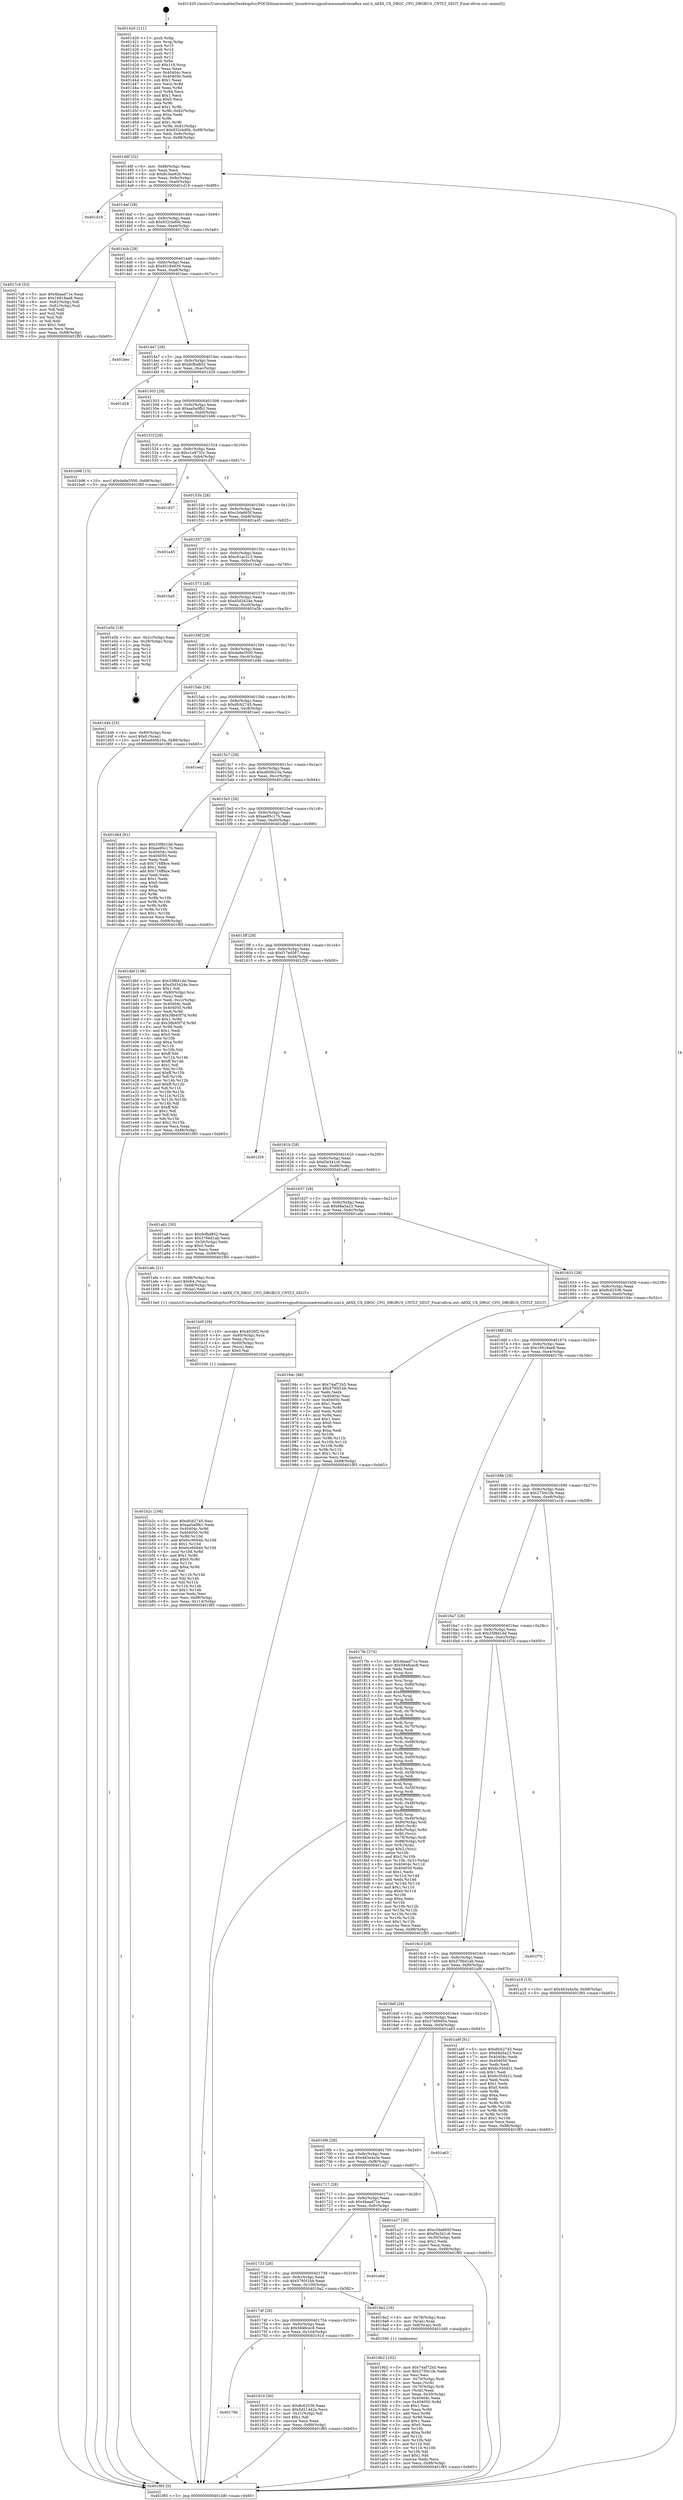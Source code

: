 digraph "0x401420" {
  label = "0x401420 (/mnt/c/Users/mathe/Desktop/tcc/POCII/binaries/extr_linuxdriversgpudrmmsmadrenoa6xx.xml.h_A6XX_CX_DBGC_CFG_DBGBUS_CNTLT_SEGT_Final-ollvm.out::main(0))"
  labelloc = "t"
  node[shape=record]

  Entry [label="",width=0.3,height=0.3,shape=circle,fillcolor=black,style=filled]
  "0x40148f" [label="{
     0x40148f [32]\l
     | [instrs]\l
     &nbsp;&nbsp;0x40148f \<+6\>: mov -0x88(%rbp),%eax\l
     &nbsp;&nbsp;0x401495 \<+2\>: mov %eax,%ecx\l
     &nbsp;&nbsp;0x401497 \<+6\>: sub $0x8c3ae92b,%ecx\l
     &nbsp;&nbsp;0x40149d \<+6\>: mov %eax,-0x9c(%rbp)\l
     &nbsp;&nbsp;0x4014a3 \<+6\>: mov %ecx,-0xa0(%rbp)\l
     &nbsp;&nbsp;0x4014a9 \<+6\>: je 0000000000401d19 \<main+0x8f9\>\l
  }"]
  "0x401d19" [label="{
     0x401d19\l
  }", style=dashed]
  "0x4014af" [label="{
     0x4014af [28]\l
     | [instrs]\l
     &nbsp;&nbsp;0x4014af \<+5\>: jmp 00000000004014b4 \<main+0x94\>\l
     &nbsp;&nbsp;0x4014b4 \<+6\>: mov -0x9c(%rbp),%eax\l
     &nbsp;&nbsp;0x4014ba \<+5\>: sub $0x932cbd0b,%eax\l
     &nbsp;&nbsp;0x4014bf \<+6\>: mov %eax,-0xa4(%rbp)\l
     &nbsp;&nbsp;0x4014c5 \<+6\>: je 00000000004017c9 \<main+0x3a9\>\l
  }"]
  Exit [label="",width=0.3,height=0.3,shape=circle,fillcolor=black,style=filled,peripheries=2]
  "0x4017c9" [label="{
     0x4017c9 [53]\l
     | [instrs]\l
     &nbsp;&nbsp;0x4017c9 \<+5\>: mov $0x4baad71e,%eax\l
     &nbsp;&nbsp;0x4017ce \<+5\>: mov $0x16918ae8,%ecx\l
     &nbsp;&nbsp;0x4017d3 \<+6\>: mov -0x82(%rbp),%dl\l
     &nbsp;&nbsp;0x4017d9 \<+7\>: mov -0x81(%rbp),%sil\l
     &nbsp;&nbsp;0x4017e0 \<+3\>: mov %dl,%dil\l
     &nbsp;&nbsp;0x4017e3 \<+3\>: and %sil,%dil\l
     &nbsp;&nbsp;0x4017e6 \<+3\>: xor %sil,%dl\l
     &nbsp;&nbsp;0x4017e9 \<+3\>: or %dl,%dil\l
     &nbsp;&nbsp;0x4017ec \<+4\>: test $0x1,%dil\l
     &nbsp;&nbsp;0x4017f0 \<+3\>: cmovne %ecx,%eax\l
     &nbsp;&nbsp;0x4017f3 \<+6\>: mov %eax,-0x88(%rbp)\l
     &nbsp;&nbsp;0x4017f9 \<+5\>: jmp 0000000000401f85 \<main+0xb65\>\l
  }"]
  "0x4014cb" [label="{
     0x4014cb [28]\l
     | [instrs]\l
     &nbsp;&nbsp;0x4014cb \<+5\>: jmp 00000000004014d0 \<main+0xb0\>\l
     &nbsp;&nbsp;0x4014d0 \<+6\>: mov -0x9c(%rbp),%eax\l
     &nbsp;&nbsp;0x4014d6 \<+5\>: sub $0x95184639,%eax\l
     &nbsp;&nbsp;0x4014db \<+6\>: mov %eax,-0xa8(%rbp)\l
     &nbsp;&nbsp;0x4014e1 \<+6\>: je 0000000000401bec \<main+0x7cc\>\l
  }"]
  "0x401f85" [label="{
     0x401f85 [5]\l
     | [instrs]\l
     &nbsp;&nbsp;0x401f85 \<+5\>: jmp 000000000040148f \<main+0x6f\>\l
  }"]
  "0x401420" [label="{
     0x401420 [111]\l
     | [instrs]\l
     &nbsp;&nbsp;0x401420 \<+1\>: push %rbp\l
     &nbsp;&nbsp;0x401421 \<+3\>: mov %rsp,%rbp\l
     &nbsp;&nbsp;0x401424 \<+2\>: push %r15\l
     &nbsp;&nbsp;0x401426 \<+2\>: push %r14\l
     &nbsp;&nbsp;0x401428 \<+2\>: push %r13\l
     &nbsp;&nbsp;0x40142a \<+2\>: push %r12\l
     &nbsp;&nbsp;0x40142c \<+1\>: push %rbx\l
     &nbsp;&nbsp;0x40142d \<+7\>: sub $0x118,%rsp\l
     &nbsp;&nbsp;0x401434 \<+2\>: xor %eax,%eax\l
     &nbsp;&nbsp;0x401436 \<+7\>: mov 0x40404c,%ecx\l
     &nbsp;&nbsp;0x40143d \<+7\>: mov 0x404050,%edx\l
     &nbsp;&nbsp;0x401444 \<+3\>: sub $0x1,%eax\l
     &nbsp;&nbsp;0x401447 \<+3\>: mov %ecx,%r8d\l
     &nbsp;&nbsp;0x40144a \<+3\>: add %eax,%r8d\l
     &nbsp;&nbsp;0x40144d \<+4\>: imul %r8d,%ecx\l
     &nbsp;&nbsp;0x401451 \<+3\>: and $0x1,%ecx\l
     &nbsp;&nbsp;0x401454 \<+3\>: cmp $0x0,%ecx\l
     &nbsp;&nbsp;0x401457 \<+4\>: sete %r9b\l
     &nbsp;&nbsp;0x40145b \<+4\>: and $0x1,%r9b\l
     &nbsp;&nbsp;0x40145f \<+7\>: mov %r9b,-0x82(%rbp)\l
     &nbsp;&nbsp;0x401466 \<+3\>: cmp $0xa,%edx\l
     &nbsp;&nbsp;0x401469 \<+4\>: setl %r9b\l
     &nbsp;&nbsp;0x40146d \<+4\>: and $0x1,%r9b\l
     &nbsp;&nbsp;0x401471 \<+7\>: mov %r9b,-0x81(%rbp)\l
     &nbsp;&nbsp;0x401478 \<+10\>: movl $0x932cbd0b,-0x88(%rbp)\l
     &nbsp;&nbsp;0x401482 \<+6\>: mov %edi,-0x8c(%rbp)\l
     &nbsp;&nbsp;0x401488 \<+7\>: mov %rsi,-0x98(%rbp)\l
  }"]
  "0x401b2c" [label="{
     0x401b2c [106]\l
     | [instrs]\l
     &nbsp;&nbsp;0x401b2c \<+5\>: mov $0xdfcb2745,%esi\l
     &nbsp;&nbsp;0x401b31 \<+5\>: mov $0xaa5a0fb1,%edx\l
     &nbsp;&nbsp;0x401b36 \<+8\>: mov 0x40404c,%r8d\l
     &nbsp;&nbsp;0x401b3e \<+8\>: mov 0x404050,%r9d\l
     &nbsp;&nbsp;0x401b46 \<+3\>: mov %r8d,%r10d\l
     &nbsp;&nbsp;0x401b49 \<+7\>: add $0x6cc6004b,%r10d\l
     &nbsp;&nbsp;0x401b50 \<+4\>: sub $0x1,%r10d\l
     &nbsp;&nbsp;0x401b54 \<+7\>: sub $0x6cc6004b,%r10d\l
     &nbsp;&nbsp;0x401b5b \<+4\>: imul %r10d,%r8d\l
     &nbsp;&nbsp;0x401b5f \<+4\>: and $0x1,%r8d\l
     &nbsp;&nbsp;0x401b63 \<+4\>: cmp $0x0,%r8d\l
     &nbsp;&nbsp;0x401b67 \<+4\>: sete %r11b\l
     &nbsp;&nbsp;0x401b6b \<+4\>: cmp $0xa,%r9d\l
     &nbsp;&nbsp;0x401b6f \<+3\>: setl %bl\l
     &nbsp;&nbsp;0x401b72 \<+3\>: mov %r11b,%r14b\l
     &nbsp;&nbsp;0x401b75 \<+3\>: and %bl,%r14b\l
     &nbsp;&nbsp;0x401b78 \<+3\>: xor %bl,%r11b\l
     &nbsp;&nbsp;0x401b7b \<+3\>: or %r11b,%r14b\l
     &nbsp;&nbsp;0x401b7e \<+4\>: test $0x1,%r14b\l
     &nbsp;&nbsp;0x401b82 \<+3\>: cmovne %edx,%esi\l
     &nbsp;&nbsp;0x401b85 \<+6\>: mov %esi,-0x88(%rbp)\l
     &nbsp;&nbsp;0x401b8b \<+6\>: mov %eax,-0x114(%rbp)\l
     &nbsp;&nbsp;0x401b91 \<+5\>: jmp 0000000000401f85 \<main+0xb65\>\l
  }"]
  "0x401bec" [label="{
     0x401bec\l
  }", style=dashed]
  "0x4014e7" [label="{
     0x4014e7 [28]\l
     | [instrs]\l
     &nbsp;&nbsp;0x4014e7 \<+5\>: jmp 00000000004014ec \<main+0xcc\>\l
     &nbsp;&nbsp;0x4014ec \<+6\>: mov -0x9c(%rbp),%eax\l
     &nbsp;&nbsp;0x4014f2 \<+5\>: sub $0x9cfbd852,%eax\l
     &nbsp;&nbsp;0x4014f7 \<+6\>: mov %eax,-0xac(%rbp)\l
     &nbsp;&nbsp;0x4014fd \<+6\>: je 0000000000401d28 \<main+0x908\>\l
  }"]
  "0x401b0f" [label="{
     0x401b0f [29]\l
     | [instrs]\l
     &nbsp;&nbsp;0x401b0f \<+10\>: movabs $0x4020f2,%rdi\l
     &nbsp;&nbsp;0x401b19 \<+4\>: mov -0x60(%rbp),%rcx\l
     &nbsp;&nbsp;0x401b1d \<+2\>: mov %eax,(%rcx)\l
     &nbsp;&nbsp;0x401b1f \<+4\>: mov -0x60(%rbp),%rcx\l
     &nbsp;&nbsp;0x401b23 \<+2\>: mov (%rcx),%esi\l
     &nbsp;&nbsp;0x401b25 \<+2\>: mov $0x0,%al\l
     &nbsp;&nbsp;0x401b27 \<+5\>: call 0000000000401030 \<printf@plt\>\l
     | [calls]\l
     &nbsp;&nbsp;0x401030 \{1\} (unknown)\l
  }"]
  "0x401d28" [label="{
     0x401d28\l
  }", style=dashed]
  "0x401503" [label="{
     0x401503 [28]\l
     | [instrs]\l
     &nbsp;&nbsp;0x401503 \<+5\>: jmp 0000000000401508 \<main+0xe8\>\l
     &nbsp;&nbsp;0x401508 \<+6\>: mov -0x9c(%rbp),%eax\l
     &nbsp;&nbsp;0x40150e \<+5\>: sub $0xaa5a0fb1,%eax\l
     &nbsp;&nbsp;0x401513 \<+6\>: mov %eax,-0xb0(%rbp)\l
     &nbsp;&nbsp;0x401519 \<+6\>: je 0000000000401b96 \<main+0x776\>\l
  }"]
  "0x4019b2" [label="{
     0x4019b2 [102]\l
     | [instrs]\l
     &nbsp;&nbsp;0x4019b2 \<+5\>: mov $0x74af72b5,%ecx\l
     &nbsp;&nbsp;0x4019b7 \<+5\>: mov $0x2730c1fe,%edx\l
     &nbsp;&nbsp;0x4019bc \<+2\>: xor %esi,%esi\l
     &nbsp;&nbsp;0x4019be \<+4\>: mov -0x70(%rbp),%rdi\l
     &nbsp;&nbsp;0x4019c2 \<+2\>: mov %eax,(%rdi)\l
     &nbsp;&nbsp;0x4019c4 \<+4\>: mov -0x70(%rbp),%rdi\l
     &nbsp;&nbsp;0x4019c8 \<+2\>: mov (%rdi),%eax\l
     &nbsp;&nbsp;0x4019ca \<+3\>: mov %eax,-0x30(%rbp)\l
     &nbsp;&nbsp;0x4019cd \<+7\>: mov 0x40404c,%eax\l
     &nbsp;&nbsp;0x4019d4 \<+8\>: mov 0x404050,%r8d\l
     &nbsp;&nbsp;0x4019dc \<+3\>: sub $0x1,%esi\l
     &nbsp;&nbsp;0x4019df \<+3\>: mov %eax,%r9d\l
     &nbsp;&nbsp;0x4019e2 \<+3\>: add %esi,%r9d\l
     &nbsp;&nbsp;0x4019e5 \<+4\>: imul %r9d,%eax\l
     &nbsp;&nbsp;0x4019e9 \<+3\>: and $0x1,%eax\l
     &nbsp;&nbsp;0x4019ec \<+3\>: cmp $0x0,%eax\l
     &nbsp;&nbsp;0x4019ef \<+4\>: sete %r10b\l
     &nbsp;&nbsp;0x4019f3 \<+4\>: cmp $0xa,%r8d\l
     &nbsp;&nbsp;0x4019f7 \<+4\>: setl %r11b\l
     &nbsp;&nbsp;0x4019fb \<+3\>: mov %r10b,%bl\l
     &nbsp;&nbsp;0x4019fe \<+3\>: and %r11b,%bl\l
     &nbsp;&nbsp;0x401a01 \<+3\>: xor %r11b,%r10b\l
     &nbsp;&nbsp;0x401a04 \<+3\>: or %r10b,%bl\l
     &nbsp;&nbsp;0x401a07 \<+3\>: test $0x1,%bl\l
     &nbsp;&nbsp;0x401a0a \<+3\>: cmovne %edx,%ecx\l
     &nbsp;&nbsp;0x401a0d \<+6\>: mov %ecx,-0x88(%rbp)\l
     &nbsp;&nbsp;0x401a13 \<+5\>: jmp 0000000000401f85 \<main+0xb65\>\l
  }"]
  "0x401b96" [label="{
     0x401b96 [15]\l
     | [instrs]\l
     &nbsp;&nbsp;0x401b96 \<+10\>: movl $0xda9a5500,-0x88(%rbp)\l
     &nbsp;&nbsp;0x401ba0 \<+5\>: jmp 0000000000401f85 \<main+0xb65\>\l
  }"]
  "0x40151f" [label="{
     0x40151f [28]\l
     | [instrs]\l
     &nbsp;&nbsp;0x40151f \<+5\>: jmp 0000000000401524 \<main+0x104\>\l
     &nbsp;&nbsp;0x401524 \<+6\>: mov -0x9c(%rbp),%eax\l
     &nbsp;&nbsp;0x40152a \<+5\>: sub $0xc1a8732c,%eax\l
     &nbsp;&nbsp;0x40152f \<+6\>: mov %eax,-0xb4(%rbp)\l
     &nbsp;&nbsp;0x401535 \<+6\>: je 0000000000401d37 \<main+0x917\>\l
  }"]
  "0x40176b" [label="{
     0x40176b\l
  }", style=dashed]
  "0x401d37" [label="{
     0x401d37\l
  }", style=dashed]
  "0x40153b" [label="{
     0x40153b [28]\l
     | [instrs]\l
     &nbsp;&nbsp;0x40153b \<+5\>: jmp 0000000000401540 \<main+0x120\>\l
     &nbsp;&nbsp;0x401540 \<+6\>: mov -0x9c(%rbp),%eax\l
     &nbsp;&nbsp;0x401546 \<+5\>: sub $0xc5da665f,%eax\l
     &nbsp;&nbsp;0x40154b \<+6\>: mov %eax,-0xb8(%rbp)\l
     &nbsp;&nbsp;0x401551 \<+6\>: je 0000000000401a45 \<main+0x625\>\l
  }"]
  "0x401910" [label="{
     0x401910 [30]\l
     | [instrs]\l
     &nbsp;&nbsp;0x401910 \<+5\>: mov $0x8c62536,%eax\l
     &nbsp;&nbsp;0x401915 \<+5\>: mov $0x5d21442a,%ecx\l
     &nbsp;&nbsp;0x40191a \<+3\>: mov -0x31(%rbp),%dl\l
     &nbsp;&nbsp;0x40191d \<+3\>: test $0x1,%dl\l
     &nbsp;&nbsp;0x401920 \<+3\>: cmovne %ecx,%eax\l
     &nbsp;&nbsp;0x401923 \<+6\>: mov %eax,-0x88(%rbp)\l
     &nbsp;&nbsp;0x401929 \<+5\>: jmp 0000000000401f85 \<main+0xb65\>\l
  }"]
  "0x401a45" [label="{
     0x401a45\l
  }", style=dashed]
  "0x401557" [label="{
     0x401557 [28]\l
     | [instrs]\l
     &nbsp;&nbsp;0x401557 \<+5\>: jmp 000000000040155c \<main+0x13c\>\l
     &nbsp;&nbsp;0x40155c \<+6\>: mov -0x9c(%rbp),%eax\l
     &nbsp;&nbsp;0x401562 \<+5\>: sub $0xc61ac313,%eax\l
     &nbsp;&nbsp;0x401567 \<+6\>: mov %eax,-0xbc(%rbp)\l
     &nbsp;&nbsp;0x40156d \<+6\>: je 0000000000401ba5 \<main+0x785\>\l
  }"]
  "0x40174f" [label="{
     0x40174f [28]\l
     | [instrs]\l
     &nbsp;&nbsp;0x40174f \<+5\>: jmp 0000000000401754 \<main+0x334\>\l
     &nbsp;&nbsp;0x401754 \<+6\>: mov -0x9c(%rbp),%eax\l
     &nbsp;&nbsp;0x40175a \<+5\>: sub $0x5848cec8,%eax\l
     &nbsp;&nbsp;0x40175f \<+6\>: mov %eax,-0x104(%rbp)\l
     &nbsp;&nbsp;0x401765 \<+6\>: je 0000000000401910 \<main+0x4f0\>\l
  }"]
  "0x401ba5" [label="{
     0x401ba5\l
  }", style=dashed]
  "0x401573" [label="{
     0x401573 [28]\l
     | [instrs]\l
     &nbsp;&nbsp;0x401573 \<+5\>: jmp 0000000000401578 \<main+0x158\>\l
     &nbsp;&nbsp;0x401578 \<+6\>: mov -0x9c(%rbp),%eax\l
     &nbsp;&nbsp;0x40157e \<+5\>: sub $0xd5d3424e,%eax\l
     &nbsp;&nbsp;0x401583 \<+6\>: mov %eax,-0xc0(%rbp)\l
     &nbsp;&nbsp;0x401589 \<+6\>: je 0000000000401e5b \<main+0xa3b\>\l
  }"]
  "0x4019a2" [label="{
     0x4019a2 [16]\l
     | [instrs]\l
     &nbsp;&nbsp;0x4019a2 \<+4\>: mov -0x78(%rbp),%rax\l
     &nbsp;&nbsp;0x4019a6 \<+3\>: mov (%rax),%rax\l
     &nbsp;&nbsp;0x4019a9 \<+4\>: mov 0x8(%rax),%rdi\l
     &nbsp;&nbsp;0x4019ad \<+5\>: call 0000000000401040 \<atoi@plt\>\l
     | [calls]\l
     &nbsp;&nbsp;0x401040 \{1\} (unknown)\l
  }"]
  "0x401e5b" [label="{
     0x401e5b [18]\l
     | [instrs]\l
     &nbsp;&nbsp;0x401e5b \<+3\>: mov -0x2c(%rbp),%eax\l
     &nbsp;&nbsp;0x401e5e \<+4\>: lea -0x28(%rbp),%rsp\l
     &nbsp;&nbsp;0x401e62 \<+1\>: pop %rbx\l
     &nbsp;&nbsp;0x401e63 \<+2\>: pop %r12\l
     &nbsp;&nbsp;0x401e65 \<+2\>: pop %r13\l
     &nbsp;&nbsp;0x401e67 \<+2\>: pop %r14\l
     &nbsp;&nbsp;0x401e69 \<+2\>: pop %r15\l
     &nbsp;&nbsp;0x401e6b \<+1\>: pop %rbp\l
     &nbsp;&nbsp;0x401e6c \<+1\>: ret\l
  }"]
  "0x40158f" [label="{
     0x40158f [28]\l
     | [instrs]\l
     &nbsp;&nbsp;0x40158f \<+5\>: jmp 0000000000401594 \<main+0x174\>\l
     &nbsp;&nbsp;0x401594 \<+6\>: mov -0x9c(%rbp),%eax\l
     &nbsp;&nbsp;0x40159a \<+5\>: sub $0xda9a5500,%eax\l
     &nbsp;&nbsp;0x40159f \<+6\>: mov %eax,-0xc4(%rbp)\l
     &nbsp;&nbsp;0x4015a5 \<+6\>: je 0000000000401d4b \<main+0x92b\>\l
  }"]
  "0x401733" [label="{
     0x401733 [28]\l
     | [instrs]\l
     &nbsp;&nbsp;0x401733 \<+5\>: jmp 0000000000401738 \<main+0x318\>\l
     &nbsp;&nbsp;0x401738 \<+6\>: mov -0x9c(%rbp),%eax\l
     &nbsp;&nbsp;0x40173e \<+5\>: sub $0x5795f1bb,%eax\l
     &nbsp;&nbsp;0x401743 \<+6\>: mov %eax,-0x100(%rbp)\l
     &nbsp;&nbsp;0x401749 \<+6\>: je 00000000004019a2 \<main+0x582\>\l
  }"]
  "0x401d4b" [label="{
     0x401d4b [25]\l
     | [instrs]\l
     &nbsp;&nbsp;0x401d4b \<+4\>: mov -0x80(%rbp),%rax\l
     &nbsp;&nbsp;0x401d4f \<+6\>: movl $0x0,(%rax)\l
     &nbsp;&nbsp;0x401d55 \<+10\>: movl $0xe600b10a,-0x88(%rbp)\l
     &nbsp;&nbsp;0x401d5f \<+5\>: jmp 0000000000401f85 \<main+0xb65\>\l
  }"]
  "0x4015ab" [label="{
     0x4015ab [28]\l
     | [instrs]\l
     &nbsp;&nbsp;0x4015ab \<+5\>: jmp 00000000004015b0 \<main+0x190\>\l
     &nbsp;&nbsp;0x4015b0 \<+6\>: mov -0x9c(%rbp),%eax\l
     &nbsp;&nbsp;0x4015b6 \<+5\>: sub $0xdfcb2745,%eax\l
     &nbsp;&nbsp;0x4015bb \<+6\>: mov %eax,-0xc8(%rbp)\l
     &nbsp;&nbsp;0x4015c1 \<+6\>: je 0000000000401ee2 \<main+0xac2\>\l
  }"]
  "0x401e6d" [label="{
     0x401e6d\l
  }", style=dashed]
  "0x401ee2" [label="{
     0x401ee2\l
  }", style=dashed]
  "0x4015c7" [label="{
     0x4015c7 [28]\l
     | [instrs]\l
     &nbsp;&nbsp;0x4015c7 \<+5\>: jmp 00000000004015cc \<main+0x1ac\>\l
     &nbsp;&nbsp;0x4015cc \<+6\>: mov -0x9c(%rbp),%eax\l
     &nbsp;&nbsp;0x4015d2 \<+5\>: sub $0xe600b10a,%eax\l
     &nbsp;&nbsp;0x4015d7 \<+6\>: mov %eax,-0xcc(%rbp)\l
     &nbsp;&nbsp;0x4015dd \<+6\>: je 0000000000401d64 \<main+0x944\>\l
  }"]
  "0x401717" [label="{
     0x401717 [28]\l
     | [instrs]\l
     &nbsp;&nbsp;0x401717 \<+5\>: jmp 000000000040171c \<main+0x2fc\>\l
     &nbsp;&nbsp;0x40171c \<+6\>: mov -0x9c(%rbp),%eax\l
     &nbsp;&nbsp;0x401722 \<+5\>: sub $0x4baad71e,%eax\l
     &nbsp;&nbsp;0x401727 \<+6\>: mov %eax,-0xfc(%rbp)\l
     &nbsp;&nbsp;0x40172d \<+6\>: je 0000000000401e6d \<main+0xa4d\>\l
  }"]
  "0x401d64" [label="{
     0x401d64 [91]\l
     | [instrs]\l
     &nbsp;&nbsp;0x401d64 \<+5\>: mov $0x33f8d1dd,%eax\l
     &nbsp;&nbsp;0x401d69 \<+5\>: mov $0xee95c17b,%ecx\l
     &nbsp;&nbsp;0x401d6e \<+7\>: mov 0x40404c,%edx\l
     &nbsp;&nbsp;0x401d75 \<+7\>: mov 0x404050,%esi\l
     &nbsp;&nbsp;0x401d7c \<+2\>: mov %edx,%edi\l
     &nbsp;&nbsp;0x401d7e \<+6\>: sub $0x716ff4ce,%edi\l
     &nbsp;&nbsp;0x401d84 \<+3\>: sub $0x1,%edi\l
     &nbsp;&nbsp;0x401d87 \<+6\>: add $0x716ff4ce,%edi\l
     &nbsp;&nbsp;0x401d8d \<+3\>: imul %edi,%edx\l
     &nbsp;&nbsp;0x401d90 \<+3\>: and $0x1,%edx\l
     &nbsp;&nbsp;0x401d93 \<+3\>: cmp $0x0,%edx\l
     &nbsp;&nbsp;0x401d96 \<+4\>: sete %r8b\l
     &nbsp;&nbsp;0x401d9a \<+3\>: cmp $0xa,%esi\l
     &nbsp;&nbsp;0x401d9d \<+4\>: setl %r9b\l
     &nbsp;&nbsp;0x401da1 \<+3\>: mov %r8b,%r10b\l
     &nbsp;&nbsp;0x401da4 \<+3\>: and %r9b,%r10b\l
     &nbsp;&nbsp;0x401da7 \<+3\>: xor %r9b,%r8b\l
     &nbsp;&nbsp;0x401daa \<+3\>: or %r8b,%r10b\l
     &nbsp;&nbsp;0x401dad \<+4\>: test $0x1,%r10b\l
     &nbsp;&nbsp;0x401db1 \<+3\>: cmovne %ecx,%eax\l
     &nbsp;&nbsp;0x401db4 \<+6\>: mov %eax,-0x88(%rbp)\l
     &nbsp;&nbsp;0x401dba \<+5\>: jmp 0000000000401f85 \<main+0xb65\>\l
  }"]
  "0x4015e3" [label="{
     0x4015e3 [28]\l
     | [instrs]\l
     &nbsp;&nbsp;0x4015e3 \<+5\>: jmp 00000000004015e8 \<main+0x1c8\>\l
     &nbsp;&nbsp;0x4015e8 \<+6\>: mov -0x9c(%rbp),%eax\l
     &nbsp;&nbsp;0x4015ee \<+5\>: sub $0xee95c17b,%eax\l
     &nbsp;&nbsp;0x4015f3 \<+6\>: mov %eax,-0xd0(%rbp)\l
     &nbsp;&nbsp;0x4015f9 \<+6\>: je 0000000000401dbf \<main+0x99f\>\l
  }"]
  "0x401a27" [label="{
     0x401a27 [30]\l
     | [instrs]\l
     &nbsp;&nbsp;0x401a27 \<+5\>: mov $0xc5da665f,%eax\l
     &nbsp;&nbsp;0x401a2c \<+5\>: mov $0xf3e341c6,%ecx\l
     &nbsp;&nbsp;0x401a31 \<+3\>: mov -0x30(%rbp),%edx\l
     &nbsp;&nbsp;0x401a34 \<+3\>: cmp $0x1,%edx\l
     &nbsp;&nbsp;0x401a37 \<+3\>: cmovl %ecx,%eax\l
     &nbsp;&nbsp;0x401a3a \<+6\>: mov %eax,-0x88(%rbp)\l
     &nbsp;&nbsp;0x401a40 \<+5\>: jmp 0000000000401f85 \<main+0xb65\>\l
  }"]
  "0x401dbf" [label="{
     0x401dbf [156]\l
     | [instrs]\l
     &nbsp;&nbsp;0x401dbf \<+5\>: mov $0x33f8d1dd,%eax\l
     &nbsp;&nbsp;0x401dc4 \<+5\>: mov $0xd5d3424e,%ecx\l
     &nbsp;&nbsp;0x401dc9 \<+2\>: mov $0x1,%dl\l
     &nbsp;&nbsp;0x401dcb \<+4\>: mov -0x80(%rbp),%rsi\l
     &nbsp;&nbsp;0x401dcf \<+2\>: mov (%rsi),%edi\l
     &nbsp;&nbsp;0x401dd1 \<+3\>: mov %edi,-0x2c(%rbp)\l
     &nbsp;&nbsp;0x401dd4 \<+7\>: mov 0x40404c,%edi\l
     &nbsp;&nbsp;0x401ddb \<+8\>: mov 0x404050,%r8d\l
     &nbsp;&nbsp;0x401de3 \<+3\>: mov %edi,%r9d\l
     &nbsp;&nbsp;0x401de6 \<+7\>: add $0x38b45f7d,%r9d\l
     &nbsp;&nbsp;0x401ded \<+4\>: sub $0x1,%r9d\l
     &nbsp;&nbsp;0x401df1 \<+7\>: sub $0x38b45f7d,%r9d\l
     &nbsp;&nbsp;0x401df8 \<+4\>: imul %r9d,%edi\l
     &nbsp;&nbsp;0x401dfc \<+3\>: and $0x1,%edi\l
     &nbsp;&nbsp;0x401dff \<+3\>: cmp $0x0,%edi\l
     &nbsp;&nbsp;0x401e02 \<+4\>: sete %r10b\l
     &nbsp;&nbsp;0x401e06 \<+4\>: cmp $0xa,%r8d\l
     &nbsp;&nbsp;0x401e0a \<+4\>: setl %r11b\l
     &nbsp;&nbsp;0x401e0e \<+3\>: mov %r10b,%bl\l
     &nbsp;&nbsp;0x401e11 \<+3\>: xor $0xff,%bl\l
     &nbsp;&nbsp;0x401e14 \<+3\>: mov %r11b,%r14b\l
     &nbsp;&nbsp;0x401e17 \<+4\>: xor $0xff,%r14b\l
     &nbsp;&nbsp;0x401e1b \<+3\>: xor $0x1,%dl\l
     &nbsp;&nbsp;0x401e1e \<+3\>: mov %bl,%r15b\l
     &nbsp;&nbsp;0x401e21 \<+4\>: and $0xff,%r15b\l
     &nbsp;&nbsp;0x401e25 \<+3\>: and %dl,%r10b\l
     &nbsp;&nbsp;0x401e28 \<+3\>: mov %r14b,%r12b\l
     &nbsp;&nbsp;0x401e2b \<+4\>: and $0xff,%r12b\l
     &nbsp;&nbsp;0x401e2f \<+3\>: and %dl,%r11b\l
     &nbsp;&nbsp;0x401e32 \<+3\>: or %r10b,%r15b\l
     &nbsp;&nbsp;0x401e35 \<+3\>: or %r11b,%r12b\l
     &nbsp;&nbsp;0x401e38 \<+3\>: xor %r12b,%r15b\l
     &nbsp;&nbsp;0x401e3b \<+3\>: or %r14b,%bl\l
     &nbsp;&nbsp;0x401e3e \<+3\>: xor $0xff,%bl\l
     &nbsp;&nbsp;0x401e41 \<+3\>: or $0x1,%dl\l
     &nbsp;&nbsp;0x401e44 \<+2\>: and %dl,%bl\l
     &nbsp;&nbsp;0x401e46 \<+3\>: or %bl,%r15b\l
     &nbsp;&nbsp;0x401e49 \<+4\>: test $0x1,%r15b\l
     &nbsp;&nbsp;0x401e4d \<+3\>: cmovne %ecx,%eax\l
     &nbsp;&nbsp;0x401e50 \<+6\>: mov %eax,-0x88(%rbp)\l
     &nbsp;&nbsp;0x401e56 \<+5\>: jmp 0000000000401f85 \<main+0xb65\>\l
  }"]
  "0x4015ff" [label="{
     0x4015ff [28]\l
     | [instrs]\l
     &nbsp;&nbsp;0x4015ff \<+5\>: jmp 0000000000401604 \<main+0x1e4\>\l
     &nbsp;&nbsp;0x401604 \<+6\>: mov -0x9c(%rbp),%eax\l
     &nbsp;&nbsp;0x40160a \<+5\>: sub $0xf17ed567,%eax\l
     &nbsp;&nbsp;0x40160f \<+6\>: mov %eax,-0xd4(%rbp)\l
     &nbsp;&nbsp;0x401615 \<+6\>: je 0000000000401f29 \<main+0xb09\>\l
  }"]
  "0x4016fb" [label="{
     0x4016fb [28]\l
     | [instrs]\l
     &nbsp;&nbsp;0x4016fb \<+5\>: jmp 0000000000401700 \<main+0x2e0\>\l
     &nbsp;&nbsp;0x401700 \<+6\>: mov -0x9c(%rbp),%eax\l
     &nbsp;&nbsp;0x401706 \<+5\>: sub $0x463a4a5e,%eax\l
     &nbsp;&nbsp;0x40170b \<+6\>: mov %eax,-0xf8(%rbp)\l
     &nbsp;&nbsp;0x401711 \<+6\>: je 0000000000401a27 \<main+0x607\>\l
  }"]
  "0x401f29" [label="{
     0x401f29\l
  }", style=dashed]
  "0x40161b" [label="{
     0x40161b [28]\l
     | [instrs]\l
     &nbsp;&nbsp;0x40161b \<+5\>: jmp 0000000000401620 \<main+0x200\>\l
     &nbsp;&nbsp;0x401620 \<+6\>: mov -0x9c(%rbp),%eax\l
     &nbsp;&nbsp;0x401626 \<+5\>: sub $0xf3e341c6,%eax\l
     &nbsp;&nbsp;0x40162b \<+6\>: mov %eax,-0xd8(%rbp)\l
     &nbsp;&nbsp;0x401631 \<+6\>: je 0000000000401a81 \<main+0x661\>\l
  }"]
  "0x401a63" [label="{
     0x401a63\l
  }", style=dashed]
  "0x401a81" [label="{
     0x401a81 [30]\l
     | [instrs]\l
     &nbsp;&nbsp;0x401a81 \<+5\>: mov $0x9cfbd852,%eax\l
     &nbsp;&nbsp;0x401a86 \<+5\>: mov $0x376bd1ab,%ecx\l
     &nbsp;&nbsp;0x401a8b \<+3\>: mov -0x30(%rbp),%edx\l
     &nbsp;&nbsp;0x401a8e \<+3\>: cmp $0x0,%edx\l
     &nbsp;&nbsp;0x401a91 \<+3\>: cmove %ecx,%eax\l
     &nbsp;&nbsp;0x401a94 \<+6\>: mov %eax,-0x88(%rbp)\l
     &nbsp;&nbsp;0x401a9a \<+5\>: jmp 0000000000401f85 \<main+0xb65\>\l
  }"]
  "0x401637" [label="{
     0x401637 [28]\l
     | [instrs]\l
     &nbsp;&nbsp;0x401637 \<+5\>: jmp 000000000040163c \<main+0x21c\>\l
     &nbsp;&nbsp;0x40163c \<+6\>: mov -0x9c(%rbp),%eax\l
     &nbsp;&nbsp;0x401642 \<+5\>: sub $0x68a5a23,%eax\l
     &nbsp;&nbsp;0x401647 \<+6\>: mov %eax,-0xdc(%rbp)\l
     &nbsp;&nbsp;0x40164d \<+6\>: je 0000000000401afa \<main+0x6da\>\l
  }"]
  "0x4016df" [label="{
     0x4016df [28]\l
     | [instrs]\l
     &nbsp;&nbsp;0x4016df \<+5\>: jmp 00000000004016e4 \<main+0x2c4\>\l
     &nbsp;&nbsp;0x4016e4 \<+6\>: mov -0x9c(%rbp),%eax\l
     &nbsp;&nbsp;0x4016ea \<+5\>: sub $0x37e6685e,%eax\l
     &nbsp;&nbsp;0x4016ef \<+6\>: mov %eax,-0xf4(%rbp)\l
     &nbsp;&nbsp;0x4016f5 \<+6\>: je 0000000000401a63 \<main+0x643\>\l
  }"]
  "0x401afa" [label="{
     0x401afa [21]\l
     | [instrs]\l
     &nbsp;&nbsp;0x401afa \<+4\>: mov -0x68(%rbp),%rax\l
     &nbsp;&nbsp;0x401afe \<+6\>: movl $0x64,(%rax)\l
     &nbsp;&nbsp;0x401b04 \<+4\>: mov -0x68(%rbp),%rax\l
     &nbsp;&nbsp;0x401b08 \<+2\>: mov (%rax),%edi\l
     &nbsp;&nbsp;0x401b0a \<+5\>: call 00000000004013e0 \<A6XX_CX_DBGC_CFG_DBGBUS_CNTLT_SEGT\>\l
     | [calls]\l
     &nbsp;&nbsp;0x4013e0 \{1\} (/mnt/c/Users/mathe/Desktop/tcc/POCII/binaries/extr_linuxdriversgpudrmmsmadrenoa6xx.xml.h_A6XX_CX_DBGC_CFG_DBGBUS_CNTLT_SEGT_Final-ollvm.out::A6XX_CX_DBGC_CFG_DBGBUS_CNTLT_SEGT)\l
  }"]
  "0x401653" [label="{
     0x401653 [28]\l
     | [instrs]\l
     &nbsp;&nbsp;0x401653 \<+5\>: jmp 0000000000401658 \<main+0x238\>\l
     &nbsp;&nbsp;0x401658 \<+6\>: mov -0x9c(%rbp),%eax\l
     &nbsp;&nbsp;0x40165e \<+5\>: sub $0x8c62536,%eax\l
     &nbsp;&nbsp;0x401663 \<+6\>: mov %eax,-0xe0(%rbp)\l
     &nbsp;&nbsp;0x401669 \<+6\>: je 000000000040194c \<main+0x52c\>\l
  }"]
  "0x401a9f" [label="{
     0x401a9f [91]\l
     | [instrs]\l
     &nbsp;&nbsp;0x401a9f \<+5\>: mov $0xdfcb2745,%eax\l
     &nbsp;&nbsp;0x401aa4 \<+5\>: mov $0x68a5a23,%ecx\l
     &nbsp;&nbsp;0x401aa9 \<+7\>: mov 0x40404c,%edx\l
     &nbsp;&nbsp;0x401ab0 \<+7\>: mov 0x404050,%esi\l
     &nbsp;&nbsp;0x401ab7 \<+2\>: mov %edx,%edi\l
     &nbsp;&nbsp;0x401ab9 \<+6\>: add $0x6c35d421,%edi\l
     &nbsp;&nbsp;0x401abf \<+3\>: sub $0x1,%edi\l
     &nbsp;&nbsp;0x401ac2 \<+6\>: sub $0x6c35d421,%edi\l
     &nbsp;&nbsp;0x401ac8 \<+3\>: imul %edi,%edx\l
     &nbsp;&nbsp;0x401acb \<+3\>: and $0x1,%edx\l
     &nbsp;&nbsp;0x401ace \<+3\>: cmp $0x0,%edx\l
     &nbsp;&nbsp;0x401ad1 \<+4\>: sete %r8b\l
     &nbsp;&nbsp;0x401ad5 \<+3\>: cmp $0xa,%esi\l
     &nbsp;&nbsp;0x401ad8 \<+4\>: setl %r9b\l
     &nbsp;&nbsp;0x401adc \<+3\>: mov %r8b,%r10b\l
     &nbsp;&nbsp;0x401adf \<+3\>: and %r9b,%r10b\l
     &nbsp;&nbsp;0x401ae2 \<+3\>: xor %r9b,%r8b\l
     &nbsp;&nbsp;0x401ae5 \<+3\>: or %r8b,%r10b\l
     &nbsp;&nbsp;0x401ae8 \<+4\>: test $0x1,%r10b\l
     &nbsp;&nbsp;0x401aec \<+3\>: cmovne %ecx,%eax\l
     &nbsp;&nbsp;0x401aef \<+6\>: mov %eax,-0x88(%rbp)\l
     &nbsp;&nbsp;0x401af5 \<+5\>: jmp 0000000000401f85 \<main+0xb65\>\l
  }"]
  "0x40194c" [label="{
     0x40194c [86]\l
     | [instrs]\l
     &nbsp;&nbsp;0x40194c \<+5\>: mov $0x74af72b5,%eax\l
     &nbsp;&nbsp;0x401951 \<+5\>: mov $0x5795f1bb,%ecx\l
     &nbsp;&nbsp;0x401956 \<+2\>: xor %edx,%edx\l
     &nbsp;&nbsp;0x401958 \<+7\>: mov 0x40404c,%esi\l
     &nbsp;&nbsp;0x40195f \<+7\>: mov 0x404050,%edi\l
     &nbsp;&nbsp;0x401966 \<+3\>: sub $0x1,%edx\l
     &nbsp;&nbsp;0x401969 \<+3\>: mov %esi,%r8d\l
     &nbsp;&nbsp;0x40196c \<+3\>: add %edx,%r8d\l
     &nbsp;&nbsp;0x40196f \<+4\>: imul %r8d,%esi\l
     &nbsp;&nbsp;0x401973 \<+3\>: and $0x1,%esi\l
     &nbsp;&nbsp;0x401976 \<+3\>: cmp $0x0,%esi\l
     &nbsp;&nbsp;0x401979 \<+4\>: sete %r9b\l
     &nbsp;&nbsp;0x40197d \<+3\>: cmp $0xa,%edi\l
     &nbsp;&nbsp;0x401980 \<+4\>: setl %r10b\l
     &nbsp;&nbsp;0x401984 \<+3\>: mov %r9b,%r11b\l
     &nbsp;&nbsp;0x401987 \<+3\>: and %r10b,%r11b\l
     &nbsp;&nbsp;0x40198a \<+3\>: xor %r10b,%r9b\l
     &nbsp;&nbsp;0x40198d \<+3\>: or %r9b,%r11b\l
     &nbsp;&nbsp;0x401990 \<+4\>: test $0x1,%r11b\l
     &nbsp;&nbsp;0x401994 \<+3\>: cmovne %ecx,%eax\l
     &nbsp;&nbsp;0x401997 \<+6\>: mov %eax,-0x88(%rbp)\l
     &nbsp;&nbsp;0x40199d \<+5\>: jmp 0000000000401f85 \<main+0xb65\>\l
  }"]
  "0x40166f" [label="{
     0x40166f [28]\l
     | [instrs]\l
     &nbsp;&nbsp;0x40166f \<+5\>: jmp 0000000000401674 \<main+0x254\>\l
     &nbsp;&nbsp;0x401674 \<+6\>: mov -0x9c(%rbp),%eax\l
     &nbsp;&nbsp;0x40167a \<+5\>: sub $0x16918ae8,%eax\l
     &nbsp;&nbsp;0x40167f \<+6\>: mov %eax,-0xe4(%rbp)\l
     &nbsp;&nbsp;0x401685 \<+6\>: je 00000000004017fe \<main+0x3de\>\l
  }"]
  "0x4016c3" [label="{
     0x4016c3 [28]\l
     | [instrs]\l
     &nbsp;&nbsp;0x4016c3 \<+5\>: jmp 00000000004016c8 \<main+0x2a8\>\l
     &nbsp;&nbsp;0x4016c8 \<+6\>: mov -0x9c(%rbp),%eax\l
     &nbsp;&nbsp;0x4016ce \<+5\>: sub $0x376bd1ab,%eax\l
     &nbsp;&nbsp;0x4016d3 \<+6\>: mov %eax,-0xf0(%rbp)\l
     &nbsp;&nbsp;0x4016d9 \<+6\>: je 0000000000401a9f \<main+0x67f\>\l
  }"]
  "0x4017fe" [label="{
     0x4017fe [274]\l
     | [instrs]\l
     &nbsp;&nbsp;0x4017fe \<+5\>: mov $0x4baad71e,%eax\l
     &nbsp;&nbsp;0x401803 \<+5\>: mov $0x5848cec8,%ecx\l
     &nbsp;&nbsp;0x401808 \<+2\>: xor %edx,%edx\l
     &nbsp;&nbsp;0x40180a \<+3\>: mov %rsp,%rsi\l
     &nbsp;&nbsp;0x40180d \<+4\>: add $0xfffffffffffffff0,%rsi\l
     &nbsp;&nbsp;0x401811 \<+3\>: mov %rsi,%rsp\l
     &nbsp;&nbsp;0x401814 \<+4\>: mov %rsi,-0x80(%rbp)\l
     &nbsp;&nbsp;0x401818 \<+3\>: mov %rsp,%rsi\l
     &nbsp;&nbsp;0x40181b \<+4\>: add $0xfffffffffffffff0,%rsi\l
     &nbsp;&nbsp;0x40181f \<+3\>: mov %rsi,%rsp\l
     &nbsp;&nbsp;0x401822 \<+3\>: mov %rsp,%rdi\l
     &nbsp;&nbsp;0x401825 \<+4\>: add $0xfffffffffffffff0,%rdi\l
     &nbsp;&nbsp;0x401829 \<+3\>: mov %rdi,%rsp\l
     &nbsp;&nbsp;0x40182c \<+4\>: mov %rdi,-0x78(%rbp)\l
     &nbsp;&nbsp;0x401830 \<+3\>: mov %rsp,%rdi\l
     &nbsp;&nbsp;0x401833 \<+4\>: add $0xfffffffffffffff0,%rdi\l
     &nbsp;&nbsp;0x401837 \<+3\>: mov %rdi,%rsp\l
     &nbsp;&nbsp;0x40183a \<+4\>: mov %rdi,-0x70(%rbp)\l
     &nbsp;&nbsp;0x40183e \<+3\>: mov %rsp,%rdi\l
     &nbsp;&nbsp;0x401841 \<+4\>: add $0xfffffffffffffff0,%rdi\l
     &nbsp;&nbsp;0x401845 \<+3\>: mov %rdi,%rsp\l
     &nbsp;&nbsp;0x401848 \<+4\>: mov %rdi,-0x68(%rbp)\l
     &nbsp;&nbsp;0x40184c \<+3\>: mov %rsp,%rdi\l
     &nbsp;&nbsp;0x40184f \<+4\>: add $0xfffffffffffffff0,%rdi\l
     &nbsp;&nbsp;0x401853 \<+3\>: mov %rdi,%rsp\l
     &nbsp;&nbsp;0x401856 \<+4\>: mov %rdi,-0x60(%rbp)\l
     &nbsp;&nbsp;0x40185a \<+3\>: mov %rsp,%rdi\l
     &nbsp;&nbsp;0x40185d \<+4\>: add $0xfffffffffffffff0,%rdi\l
     &nbsp;&nbsp;0x401861 \<+3\>: mov %rdi,%rsp\l
     &nbsp;&nbsp;0x401864 \<+4\>: mov %rdi,-0x58(%rbp)\l
     &nbsp;&nbsp;0x401868 \<+3\>: mov %rsp,%rdi\l
     &nbsp;&nbsp;0x40186b \<+4\>: add $0xfffffffffffffff0,%rdi\l
     &nbsp;&nbsp;0x40186f \<+3\>: mov %rdi,%rsp\l
     &nbsp;&nbsp;0x401872 \<+4\>: mov %rdi,-0x50(%rbp)\l
     &nbsp;&nbsp;0x401876 \<+3\>: mov %rsp,%rdi\l
     &nbsp;&nbsp;0x401879 \<+4\>: add $0xfffffffffffffff0,%rdi\l
     &nbsp;&nbsp;0x40187d \<+3\>: mov %rdi,%rsp\l
     &nbsp;&nbsp;0x401880 \<+4\>: mov %rdi,-0x48(%rbp)\l
     &nbsp;&nbsp;0x401884 \<+3\>: mov %rsp,%rdi\l
     &nbsp;&nbsp;0x401887 \<+4\>: add $0xfffffffffffffff0,%rdi\l
     &nbsp;&nbsp;0x40188b \<+3\>: mov %rdi,%rsp\l
     &nbsp;&nbsp;0x40188e \<+4\>: mov %rdi,-0x40(%rbp)\l
     &nbsp;&nbsp;0x401892 \<+4\>: mov -0x80(%rbp),%rdi\l
     &nbsp;&nbsp;0x401896 \<+6\>: movl $0x0,(%rdi)\l
     &nbsp;&nbsp;0x40189c \<+7\>: mov -0x8c(%rbp),%r8d\l
     &nbsp;&nbsp;0x4018a3 \<+3\>: mov %r8d,(%rsi)\l
     &nbsp;&nbsp;0x4018a6 \<+4\>: mov -0x78(%rbp),%rdi\l
     &nbsp;&nbsp;0x4018aa \<+7\>: mov -0x98(%rbp),%r9\l
     &nbsp;&nbsp;0x4018b1 \<+3\>: mov %r9,(%rdi)\l
     &nbsp;&nbsp;0x4018b4 \<+3\>: cmpl $0x2,(%rsi)\l
     &nbsp;&nbsp;0x4018b7 \<+4\>: setne %r10b\l
     &nbsp;&nbsp;0x4018bb \<+4\>: and $0x1,%r10b\l
     &nbsp;&nbsp;0x4018bf \<+4\>: mov %r10b,-0x31(%rbp)\l
     &nbsp;&nbsp;0x4018c3 \<+8\>: mov 0x40404c,%r11d\l
     &nbsp;&nbsp;0x4018cb \<+7\>: mov 0x404050,%ebx\l
     &nbsp;&nbsp;0x4018d2 \<+3\>: sub $0x1,%edx\l
     &nbsp;&nbsp;0x4018d5 \<+3\>: mov %r11d,%r14d\l
     &nbsp;&nbsp;0x4018d8 \<+3\>: add %edx,%r14d\l
     &nbsp;&nbsp;0x4018db \<+4\>: imul %r14d,%r11d\l
     &nbsp;&nbsp;0x4018df \<+4\>: and $0x1,%r11d\l
     &nbsp;&nbsp;0x4018e3 \<+4\>: cmp $0x0,%r11d\l
     &nbsp;&nbsp;0x4018e7 \<+4\>: sete %r10b\l
     &nbsp;&nbsp;0x4018eb \<+3\>: cmp $0xa,%ebx\l
     &nbsp;&nbsp;0x4018ee \<+4\>: setl %r15b\l
     &nbsp;&nbsp;0x4018f2 \<+3\>: mov %r10b,%r12b\l
     &nbsp;&nbsp;0x4018f5 \<+3\>: and %r15b,%r12b\l
     &nbsp;&nbsp;0x4018f8 \<+3\>: xor %r15b,%r10b\l
     &nbsp;&nbsp;0x4018fb \<+3\>: or %r10b,%r12b\l
     &nbsp;&nbsp;0x4018fe \<+4\>: test $0x1,%r12b\l
     &nbsp;&nbsp;0x401902 \<+3\>: cmovne %ecx,%eax\l
     &nbsp;&nbsp;0x401905 \<+6\>: mov %eax,-0x88(%rbp)\l
     &nbsp;&nbsp;0x40190b \<+5\>: jmp 0000000000401f85 \<main+0xb65\>\l
  }"]
  "0x40168b" [label="{
     0x40168b [28]\l
     | [instrs]\l
     &nbsp;&nbsp;0x40168b \<+5\>: jmp 0000000000401690 \<main+0x270\>\l
     &nbsp;&nbsp;0x401690 \<+6\>: mov -0x9c(%rbp),%eax\l
     &nbsp;&nbsp;0x401696 \<+5\>: sub $0x2730c1fe,%eax\l
     &nbsp;&nbsp;0x40169b \<+6\>: mov %eax,-0xe8(%rbp)\l
     &nbsp;&nbsp;0x4016a1 \<+6\>: je 0000000000401a18 \<main+0x5f8\>\l
  }"]
  "0x401f70" [label="{
     0x401f70\l
  }", style=dashed]
  "0x4016a7" [label="{
     0x4016a7 [28]\l
     | [instrs]\l
     &nbsp;&nbsp;0x4016a7 \<+5\>: jmp 00000000004016ac \<main+0x28c\>\l
     &nbsp;&nbsp;0x4016ac \<+6\>: mov -0x9c(%rbp),%eax\l
     &nbsp;&nbsp;0x4016b2 \<+5\>: sub $0x33f8d1dd,%eax\l
     &nbsp;&nbsp;0x4016b7 \<+6\>: mov %eax,-0xec(%rbp)\l
     &nbsp;&nbsp;0x4016bd \<+6\>: je 0000000000401f70 \<main+0xb50\>\l
  }"]
  "0x401a18" [label="{
     0x401a18 [15]\l
     | [instrs]\l
     &nbsp;&nbsp;0x401a18 \<+10\>: movl $0x463a4a5e,-0x88(%rbp)\l
     &nbsp;&nbsp;0x401a22 \<+5\>: jmp 0000000000401f85 \<main+0xb65\>\l
  }"]
  Entry -> "0x401420" [label=" 1"]
  "0x40148f" -> "0x401d19" [label=" 0"]
  "0x40148f" -> "0x4014af" [label=" 15"]
  "0x401e5b" -> Exit [label=" 1"]
  "0x4014af" -> "0x4017c9" [label=" 1"]
  "0x4014af" -> "0x4014cb" [label=" 14"]
  "0x4017c9" -> "0x401f85" [label=" 1"]
  "0x401420" -> "0x40148f" [label=" 1"]
  "0x401f85" -> "0x40148f" [label=" 14"]
  "0x401dbf" -> "0x401f85" [label=" 1"]
  "0x4014cb" -> "0x401bec" [label=" 0"]
  "0x4014cb" -> "0x4014e7" [label=" 14"]
  "0x401d64" -> "0x401f85" [label=" 1"]
  "0x4014e7" -> "0x401d28" [label=" 0"]
  "0x4014e7" -> "0x401503" [label=" 14"]
  "0x401d4b" -> "0x401f85" [label=" 1"]
  "0x401503" -> "0x401b96" [label=" 1"]
  "0x401503" -> "0x40151f" [label=" 13"]
  "0x401b96" -> "0x401f85" [label=" 1"]
  "0x40151f" -> "0x401d37" [label=" 0"]
  "0x40151f" -> "0x40153b" [label=" 13"]
  "0x401b2c" -> "0x401f85" [label=" 1"]
  "0x40153b" -> "0x401a45" [label=" 0"]
  "0x40153b" -> "0x401557" [label=" 13"]
  "0x401b0f" -> "0x401b2c" [label=" 1"]
  "0x401557" -> "0x401ba5" [label=" 0"]
  "0x401557" -> "0x401573" [label=" 13"]
  "0x401a9f" -> "0x401f85" [label=" 1"]
  "0x401573" -> "0x401e5b" [label=" 1"]
  "0x401573" -> "0x40158f" [label=" 12"]
  "0x401a81" -> "0x401f85" [label=" 1"]
  "0x40158f" -> "0x401d4b" [label=" 1"]
  "0x40158f" -> "0x4015ab" [label=" 11"]
  "0x401a18" -> "0x401f85" [label=" 1"]
  "0x4015ab" -> "0x401ee2" [label=" 0"]
  "0x4015ab" -> "0x4015c7" [label=" 11"]
  "0x4019b2" -> "0x401f85" [label=" 1"]
  "0x4015c7" -> "0x401d64" [label=" 1"]
  "0x4015c7" -> "0x4015e3" [label=" 10"]
  "0x40194c" -> "0x401f85" [label=" 1"]
  "0x4015e3" -> "0x401dbf" [label=" 1"]
  "0x4015e3" -> "0x4015ff" [label=" 9"]
  "0x401910" -> "0x401f85" [label=" 1"]
  "0x4015ff" -> "0x401f29" [label=" 0"]
  "0x4015ff" -> "0x40161b" [label=" 9"]
  "0x40174f" -> "0x401910" [label=" 1"]
  "0x40161b" -> "0x401a81" [label=" 1"]
  "0x40161b" -> "0x401637" [label=" 8"]
  "0x401afa" -> "0x401b0f" [label=" 1"]
  "0x401637" -> "0x401afa" [label=" 1"]
  "0x401637" -> "0x401653" [label=" 7"]
  "0x401733" -> "0x4019a2" [label=" 1"]
  "0x401653" -> "0x40194c" [label=" 1"]
  "0x401653" -> "0x40166f" [label=" 6"]
  "0x401a27" -> "0x401f85" [label=" 1"]
  "0x40166f" -> "0x4017fe" [label=" 1"]
  "0x40166f" -> "0x40168b" [label=" 5"]
  "0x401717" -> "0x401e6d" [label=" 0"]
  "0x4017fe" -> "0x401f85" [label=" 1"]
  "0x4019a2" -> "0x4019b2" [label=" 1"]
  "0x40168b" -> "0x401a18" [label=" 1"]
  "0x40168b" -> "0x4016a7" [label=" 4"]
  "0x4016fb" -> "0x401717" [label=" 2"]
  "0x4016a7" -> "0x401f70" [label=" 0"]
  "0x4016a7" -> "0x4016c3" [label=" 4"]
  "0x401717" -> "0x401733" [label=" 2"]
  "0x4016c3" -> "0x401a9f" [label=" 1"]
  "0x4016c3" -> "0x4016df" [label=" 3"]
  "0x401733" -> "0x40174f" [label=" 1"]
  "0x4016df" -> "0x401a63" [label=" 0"]
  "0x4016df" -> "0x4016fb" [label=" 3"]
  "0x40174f" -> "0x40176b" [label=" 0"]
  "0x4016fb" -> "0x401a27" [label=" 1"]
}
